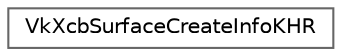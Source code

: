 digraph "类继承关系图"
{
 // LATEX_PDF_SIZE
  bgcolor="transparent";
  edge [fontname=Helvetica,fontsize=10,labelfontname=Helvetica,labelfontsize=10];
  node [fontname=Helvetica,fontsize=10,shape=box,height=0.2,width=0.4];
  rankdir="LR";
  Node0 [id="Node000000",label="VkXcbSurfaceCreateInfoKHR",height=0.2,width=0.4,color="grey40", fillcolor="white", style="filled",URL="$struct_vk_xcb_surface_create_info_k_h_r.html",tooltip=" "];
}
